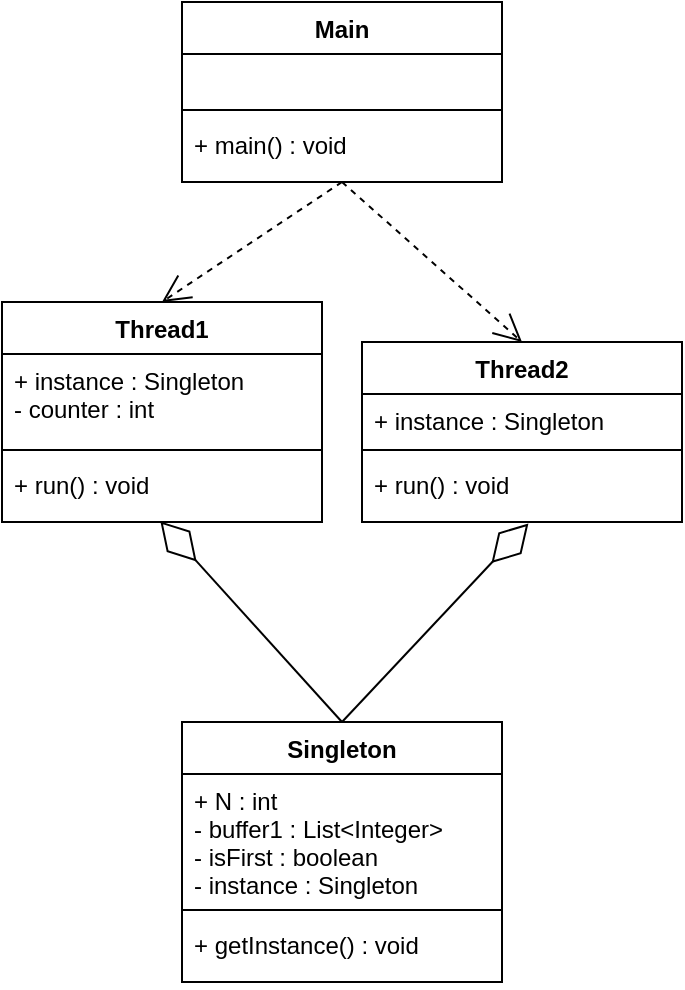 <mxfile version="16.6.5" type="device"><diagram id="_crgXsTpiAaj5R4x6h_Y" name="Page-1"><mxGraphModel dx="1867" dy="584" grid="1" gridSize="10" guides="1" tooltips="1" connect="1" arrows="1" fold="1" page="1" pageScale="1" pageWidth="827" pageHeight="1169" math="0" shadow="0"><root><mxCell id="0"/><mxCell id="1" parent="0"/><mxCell id="m1XnyiH9MFTKb-rM_XSU-1" value="Thread1" style="swimlane;fontStyle=1;align=center;verticalAlign=top;childLayout=stackLayout;horizontal=1;startSize=26;horizontalStack=0;resizeParent=1;resizeParentMax=0;resizeLast=0;collapsible=1;marginBottom=0;" parent="1" vertex="1"><mxGeometry x="-770" y="280" width="160" height="110" as="geometry"/></mxCell><mxCell id="m1XnyiH9MFTKb-rM_XSU-2" value="+ instance : Singleton&#10;- counter : int" style="text;strokeColor=none;fillColor=none;align=left;verticalAlign=top;spacingLeft=4;spacingRight=4;overflow=hidden;rotatable=0;points=[[0,0.5],[1,0.5]];portConstraint=eastwest;" parent="m1XnyiH9MFTKb-rM_XSU-1" vertex="1"><mxGeometry y="26" width="160" height="44" as="geometry"/></mxCell><mxCell id="m1XnyiH9MFTKb-rM_XSU-3" value="" style="line;strokeWidth=1;fillColor=none;align=left;verticalAlign=middle;spacingTop=-1;spacingLeft=3;spacingRight=3;rotatable=0;labelPosition=right;points=[];portConstraint=eastwest;" parent="m1XnyiH9MFTKb-rM_XSU-1" vertex="1"><mxGeometry y="70" width="160" height="8" as="geometry"/></mxCell><mxCell id="m1XnyiH9MFTKb-rM_XSU-4" value="+ run() : void" style="text;strokeColor=none;fillColor=none;align=left;verticalAlign=top;spacingLeft=4;spacingRight=4;overflow=hidden;rotatable=0;points=[[0,0.5],[1,0.5]];portConstraint=eastwest;" parent="m1XnyiH9MFTKb-rM_XSU-1" vertex="1"><mxGeometry y="78" width="160" height="32" as="geometry"/></mxCell><mxCell id="MOQ5rQFvtwlZqGE5u_Q4-1" value="Thread2" style="swimlane;fontStyle=1;align=center;verticalAlign=top;childLayout=stackLayout;horizontal=1;startSize=26;horizontalStack=0;resizeParent=1;resizeParentMax=0;resizeLast=0;collapsible=1;marginBottom=0;" vertex="1" parent="1"><mxGeometry x="-590" y="300" width="160" height="90" as="geometry"/></mxCell><mxCell id="MOQ5rQFvtwlZqGE5u_Q4-2" value="+ instance : Singleton" style="text;strokeColor=none;fillColor=none;align=left;verticalAlign=top;spacingLeft=4;spacingRight=4;overflow=hidden;rotatable=0;points=[[0,0.5],[1,0.5]];portConstraint=eastwest;" vertex="1" parent="MOQ5rQFvtwlZqGE5u_Q4-1"><mxGeometry y="26" width="160" height="24" as="geometry"/></mxCell><mxCell id="MOQ5rQFvtwlZqGE5u_Q4-3" value="" style="line;strokeWidth=1;fillColor=none;align=left;verticalAlign=middle;spacingTop=-1;spacingLeft=3;spacingRight=3;rotatable=0;labelPosition=right;points=[];portConstraint=eastwest;" vertex="1" parent="MOQ5rQFvtwlZqGE5u_Q4-1"><mxGeometry y="50" width="160" height="8" as="geometry"/></mxCell><mxCell id="MOQ5rQFvtwlZqGE5u_Q4-4" value="+ run() : void" style="text;strokeColor=none;fillColor=none;align=left;verticalAlign=top;spacingLeft=4;spacingRight=4;overflow=hidden;rotatable=0;points=[[0,0.5],[1,0.5]];portConstraint=eastwest;" vertex="1" parent="MOQ5rQFvtwlZqGE5u_Q4-1"><mxGeometry y="58" width="160" height="32" as="geometry"/></mxCell><mxCell id="MOQ5rQFvtwlZqGE5u_Q4-5" value="Main" style="swimlane;fontStyle=1;align=center;verticalAlign=top;childLayout=stackLayout;horizontal=1;startSize=26;horizontalStack=0;resizeParent=1;resizeParentMax=0;resizeLast=0;collapsible=1;marginBottom=0;" vertex="1" parent="1"><mxGeometry x="-680" y="130" width="160" height="90" as="geometry"/></mxCell><mxCell id="MOQ5rQFvtwlZqGE5u_Q4-6" value=" " style="text;strokeColor=none;fillColor=none;align=left;verticalAlign=top;spacingLeft=4;spacingRight=4;overflow=hidden;rotatable=0;points=[[0,0.5],[1,0.5]];portConstraint=eastwest;" vertex="1" parent="MOQ5rQFvtwlZqGE5u_Q4-5"><mxGeometry y="26" width="160" height="24" as="geometry"/></mxCell><mxCell id="MOQ5rQFvtwlZqGE5u_Q4-7" value="" style="line;strokeWidth=1;fillColor=none;align=left;verticalAlign=middle;spacingTop=-1;spacingLeft=3;spacingRight=3;rotatable=0;labelPosition=right;points=[];portConstraint=eastwest;" vertex="1" parent="MOQ5rQFvtwlZqGE5u_Q4-5"><mxGeometry y="50" width="160" height="8" as="geometry"/></mxCell><mxCell id="MOQ5rQFvtwlZqGE5u_Q4-8" value="+ main() : void" style="text;strokeColor=none;fillColor=none;align=left;verticalAlign=top;spacingLeft=4;spacingRight=4;overflow=hidden;rotatable=0;points=[[0,0.5],[1,0.5]];portConstraint=eastwest;" vertex="1" parent="MOQ5rQFvtwlZqGE5u_Q4-5"><mxGeometry y="58" width="160" height="32" as="geometry"/></mxCell><mxCell id="MOQ5rQFvtwlZqGE5u_Q4-9" value="Singleton" style="swimlane;fontStyle=1;align=center;verticalAlign=top;childLayout=stackLayout;horizontal=1;startSize=26;horizontalStack=0;resizeParent=1;resizeParentMax=0;resizeLast=0;collapsible=1;marginBottom=0;" vertex="1" parent="1"><mxGeometry x="-680" y="490" width="160" height="130" as="geometry"/></mxCell><mxCell id="MOQ5rQFvtwlZqGE5u_Q4-10" value="+ N : int&#10;- buffer1 : List&lt;Integer&gt;&#10;- isFirst : boolean&#10;- instance : Singleton&#10;" style="text;strokeColor=none;fillColor=none;align=left;verticalAlign=top;spacingLeft=4;spacingRight=4;overflow=hidden;rotatable=0;points=[[0,0.5],[1,0.5]];portConstraint=eastwest;" vertex="1" parent="MOQ5rQFvtwlZqGE5u_Q4-9"><mxGeometry y="26" width="160" height="64" as="geometry"/></mxCell><mxCell id="MOQ5rQFvtwlZqGE5u_Q4-11" value="" style="line;strokeWidth=1;fillColor=none;align=left;verticalAlign=middle;spacingTop=-1;spacingLeft=3;spacingRight=3;rotatable=0;labelPosition=right;points=[];portConstraint=eastwest;" vertex="1" parent="MOQ5rQFvtwlZqGE5u_Q4-9"><mxGeometry y="90" width="160" height="8" as="geometry"/></mxCell><mxCell id="MOQ5rQFvtwlZqGE5u_Q4-12" value="+ getInstance() : void" style="text;strokeColor=none;fillColor=none;align=left;verticalAlign=top;spacingLeft=4;spacingRight=4;overflow=hidden;rotatable=0;points=[[0,0.5],[1,0.5]];portConstraint=eastwest;" vertex="1" parent="MOQ5rQFvtwlZqGE5u_Q4-9"><mxGeometry y="98" width="160" height="32" as="geometry"/></mxCell><mxCell id="MOQ5rQFvtwlZqGE5u_Q4-15" value="" style="endArrow=diamondThin;endFill=0;endSize=24;html=1;rounded=0;exitX=0.5;exitY=0;exitDx=0;exitDy=0;entryX=0.495;entryY=0.991;entryDx=0;entryDy=0;entryPerimeter=0;" edge="1" parent="1" source="MOQ5rQFvtwlZqGE5u_Q4-9" target="m1XnyiH9MFTKb-rM_XSU-4"><mxGeometry width="160" relative="1" as="geometry"><mxPoint x="-670" y="440" as="sourcePoint"/><mxPoint x="-510" y="440" as="targetPoint"/></mxGeometry></mxCell><mxCell id="MOQ5rQFvtwlZqGE5u_Q4-16" value="" style="endArrow=diamondThin;endFill=0;endSize=24;html=1;rounded=0;exitX=0.5;exitY=0;exitDx=0;exitDy=0;entryX=0.52;entryY=1.025;entryDx=0;entryDy=0;entryPerimeter=0;" edge="1" parent="1" source="MOQ5rQFvtwlZqGE5u_Q4-9" target="MOQ5rQFvtwlZqGE5u_Q4-4"><mxGeometry width="160" relative="1" as="geometry"><mxPoint x="-590" y="500" as="sourcePoint"/><mxPoint x="-680.8" y="399.712" as="targetPoint"/></mxGeometry></mxCell><mxCell id="MOQ5rQFvtwlZqGE5u_Q4-17" value="" style="endArrow=open;dashed=1;endFill=0;endSize=12;html=1;rounded=0;exitX=0.5;exitY=1;exitDx=0;exitDy=0;exitPerimeter=0;entryX=0.5;entryY=0;entryDx=0;entryDy=0;" edge="1" parent="1" source="MOQ5rQFvtwlZqGE5u_Q4-8" target="MOQ5rQFvtwlZqGE5u_Q4-1"><mxGeometry width="160" relative="1" as="geometry"><mxPoint x="-780" y="310" as="sourcePoint"/><mxPoint x="-620" y="310" as="targetPoint"/></mxGeometry></mxCell><mxCell id="MOQ5rQFvtwlZqGE5u_Q4-18" value="" style="endArrow=open;dashed=1;endFill=0;endSize=12;html=1;rounded=0;entryX=0.5;entryY=0;entryDx=0;entryDy=0;" edge="1" parent="1" target="m1XnyiH9MFTKb-rM_XSU-1"><mxGeometry width="160" relative="1" as="geometry"><mxPoint x="-600" y="220" as="sourcePoint"/><mxPoint x="-500" y="310" as="targetPoint"/></mxGeometry></mxCell></root></mxGraphModel></diagram></mxfile>